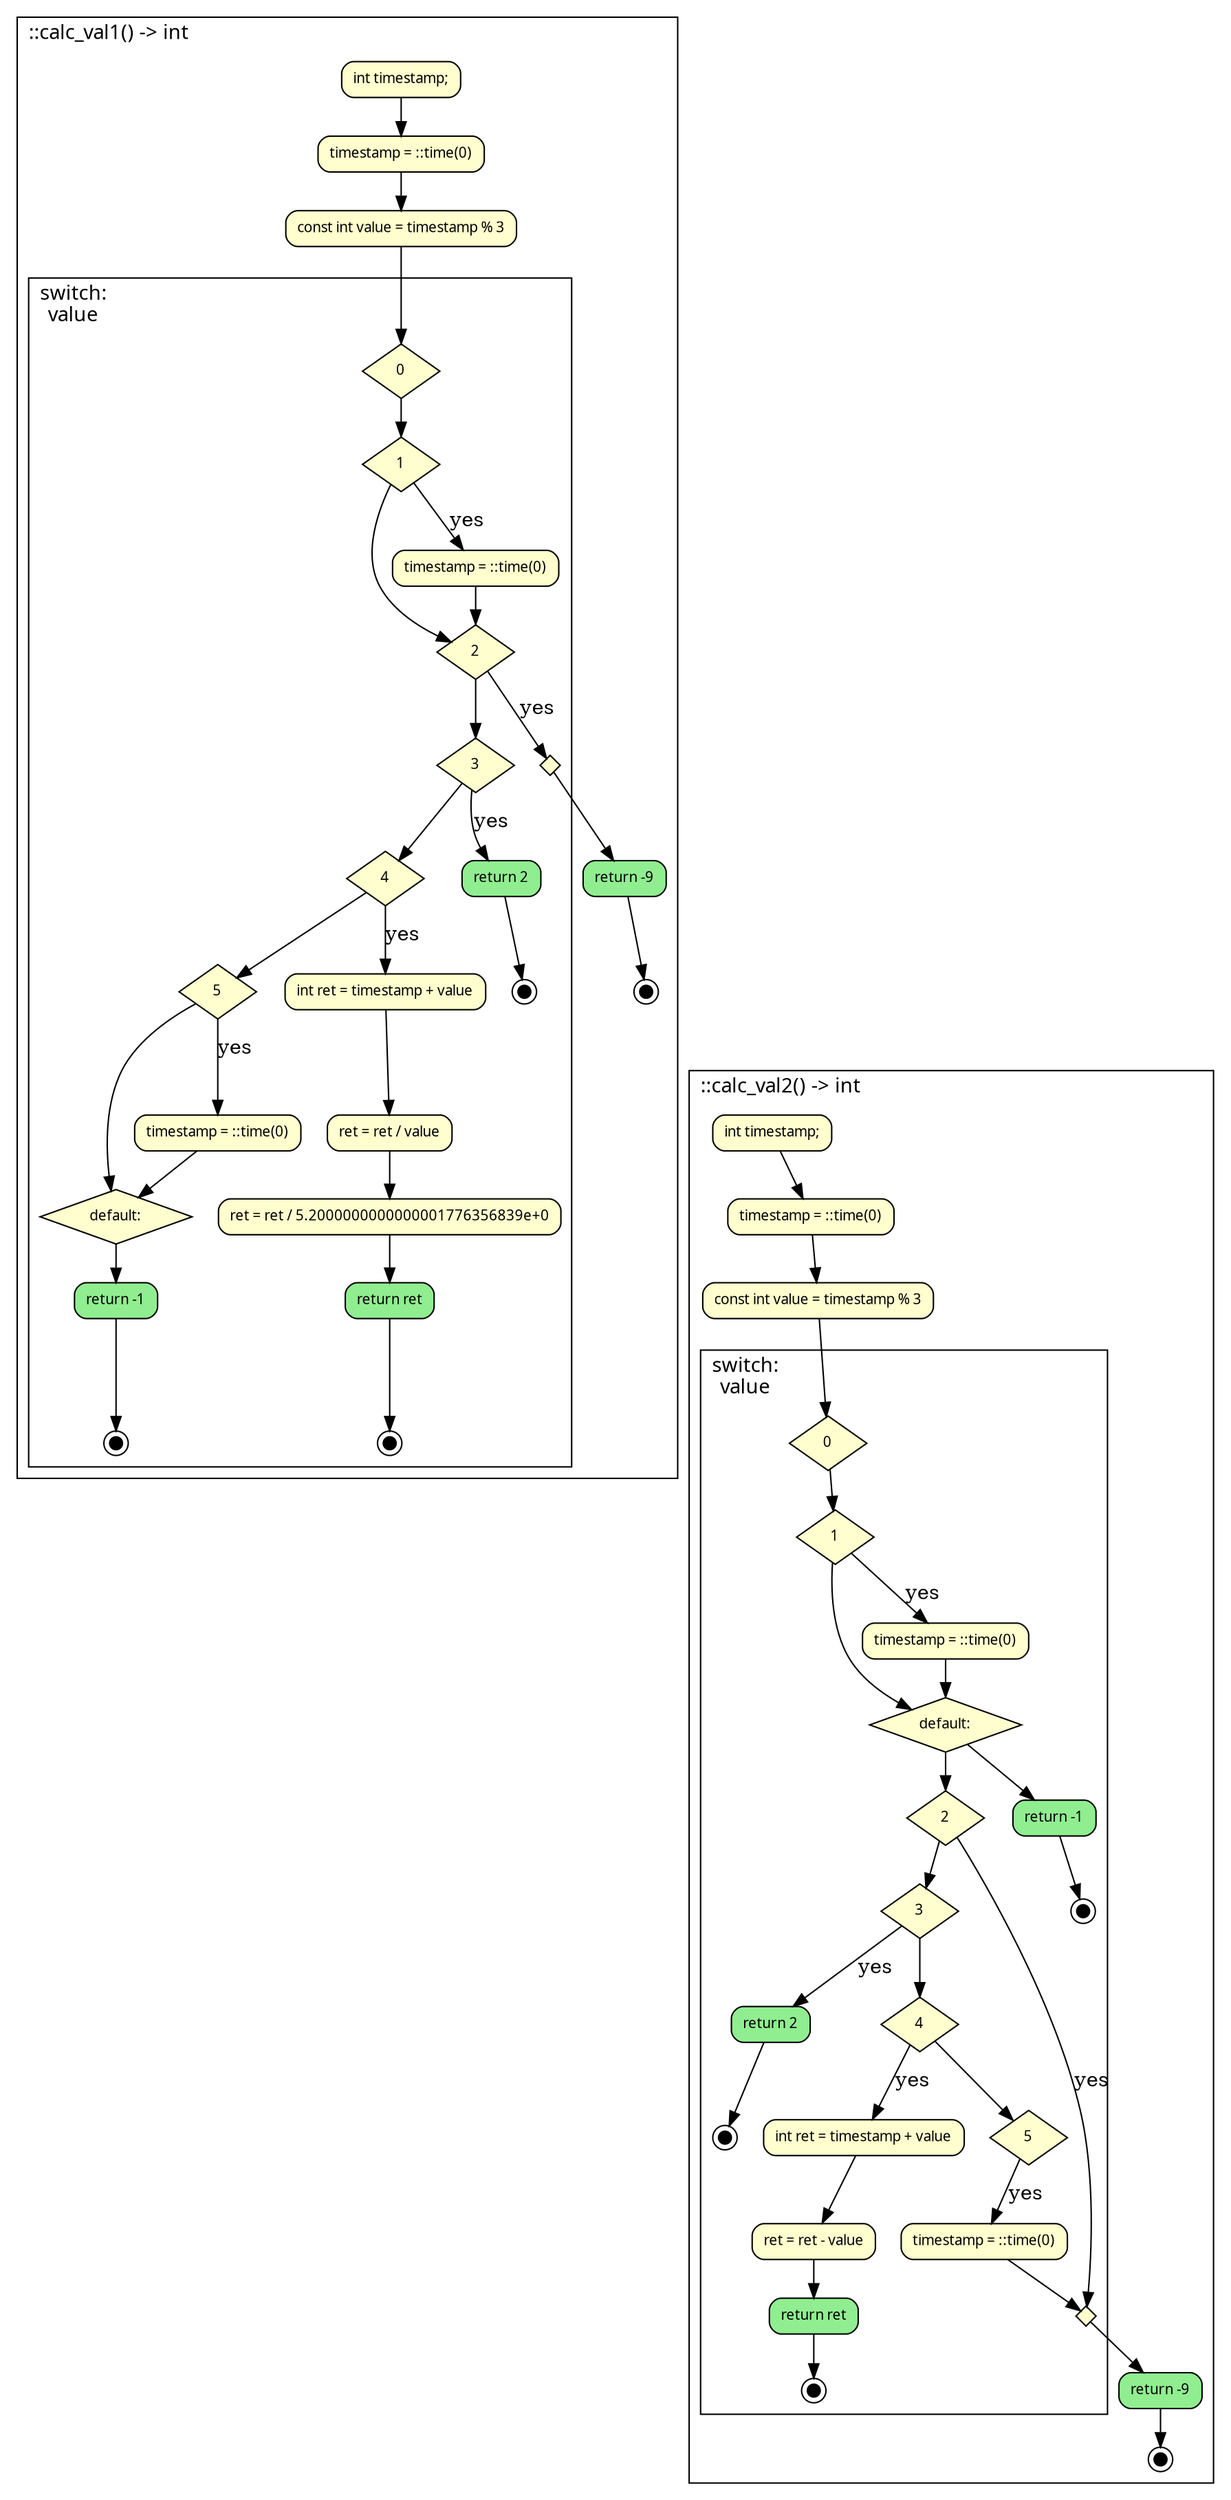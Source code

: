digraph {
	fontname="SansSerif,sans-serif" labeljust=l nojustify=true ranksep=0.35
	node [fillcolor="#fefece" fontname="SansSerif,sans-serif" fontsize=10 height=0.35 shape=box style="filled, rounded"]
	subgraph cluster_item_0 {
		graph [label="::calc_val1() -> int"]
		item_1 [label="int timestamp;"]
		item_2 [label="timestamp = ::time(0)"]
		item_1 -> item_2
		item_3 [label="const int value = timestamp % 3"]
		item_2 -> item_3
		subgraph cluster_item_4 {
			graph [label="switch:\lvalue"]
			item_6 [label=0 shape=diamond style=filled]
			item_7 [label=1 shape=diamond style=filled]
			item_6 -> item_7
			item_8 [label=2 shape=diamond style=filled]
			item_7 -> item_8
			item_9 [label=3 shape=diamond style=filled]
			item_8 -> item_9
			item_10 [label=4 shape=diamond style=filled]
			item_9 -> item_10
			item_11 [label=5 shape=diamond style=filled]
			item_10 -> item_11
			item_12 [label="default:" shape=diamond style=filled]
			item_11 -> item_12
			item_13 [label="timestamp = ::time(0)"]
			item_7 -> item_13 [label=yes]
			item_13 -> item_8
			item_8 -> item_5 [label=yes]
			item_14 [label="return 2" fillcolor=lightgreen]
			item_15 [label="" fillcolor=black fixedsize=true height=0.12 shape=doublecircle size=0.1 width=0.12]
			item_14 -> item_15
			item_9 -> item_14 [label=yes]
			item_16 [label="int ret = timestamp + value"]
			item_17 [label="ret = ret / value"]
			item_16 -> item_17
			item_18 [label="ret = ret / 5.2000000000000001776356839e+0"]
			item_17 -> item_18
			item_19 [label="return ret" fillcolor=lightgreen]
			item_20 [label="" fillcolor=black fixedsize=true height=0.12 shape=doublecircle size=0.1 width=0.12]
			item_19 -> item_20
			item_18 -> item_19
			item_10 -> item_16 [label=yes]
			item_21 [label="timestamp = ::time(0)"]
			item_11 -> item_21 [label=yes]
			item_21 -> item_12
			item_22 [label="return -1" fillcolor=lightgreen]
			item_23 [label="" fillcolor=black fixedsize=true height=0.12 shape=doublecircle size=0.1 width=0.12]
			item_22 -> item_23
			item_12 -> item_22
			item_5 [label="" height=0.2 shape=diamond style=filled width=0.2]
		}
		item_3 -> item_6
		item_24 [label="return -9" fillcolor=lightgreen]
		item_25 [label="" fillcolor=black fixedsize=true height=0.12 shape=doublecircle size=0.1 width=0.12]
		item_24 -> item_25
		item_5 -> item_24
	}
	subgraph cluster_item_26 {
		graph [label="::calc_val2() -> int"]
		item_27 [label="int timestamp;"]
		item_28 [label="timestamp = ::time(0)"]
		item_27 -> item_28
		item_29 [label="const int value = timestamp % 3"]
		item_28 -> item_29
		subgraph cluster_item_30 {
			graph [label="switch:\lvalue"]
			item_32 [label=0 shape=diamond style=filled]
			item_33 [label=1 shape=diamond style=filled]
			item_32 -> item_33
			item_34 [label="default:" shape=diamond style=filled]
			item_33 -> item_34
			item_35 [label=2 shape=diamond style=filled]
			item_34 -> item_35
			item_36 [label=3 shape=diamond style=filled]
			item_35 -> item_36
			item_37 [label=4 shape=diamond style=filled]
			item_36 -> item_37
			item_38 [label=5 shape=diamond style=filled]
			item_37 -> item_38
			item_39 [label="timestamp = ::time(0)"]
			item_33 -> item_39 [label=yes]
			item_39 -> item_34
			item_40 [label="return -1" fillcolor=lightgreen]
			item_41 [label="" fillcolor=black fixedsize=true height=0.12 shape=doublecircle size=0.1 width=0.12]
			item_40 -> item_41
			item_34 -> item_40
			item_35 -> item_31 [label=yes]
			item_42 [label="return 2" fillcolor=lightgreen]
			item_43 [label="" fillcolor=black fixedsize=true height=0.12 shape=doublecircle size=0.1 width=0.12]
			item_42 -> item_43
			item_36 -> item_42 [label=yes]
			item_44 [label="int ret = timestamp + value"]
			item_45 [label="ret = ret - value"]
			item_44 -> item_45
			item_46 [label="return ret" fillcolor=lightgreen]
			item_47 [label="" fillcolor=black fixedsize=true height=0.12 shape=doublecircle size=0.1 width=0.12]
			item_46 -> item_47
			item_45 -> item_46
			item_37 -> item_44 [label=yes]
			item_48 [label="timestamp = ::time(0)"]
			item_38 -> item_48 [label=yes]
			item_48 -> item_31
			item_31 [label="" height=0.2 shape=diamond style=filled width=0.2]
		}
		item_29 -> item_32
		item_49 [label="return -9" fillcolor=lightgreen]
		item_50 [label="" fillcolor=black fixedsize=true height=0.12 shape=doublecircle size=0.1 width=0.12]
		item_49 -> item_50
		item_31 -> item_49
	}
	item_25 -> item_27 [style=invis]
}
